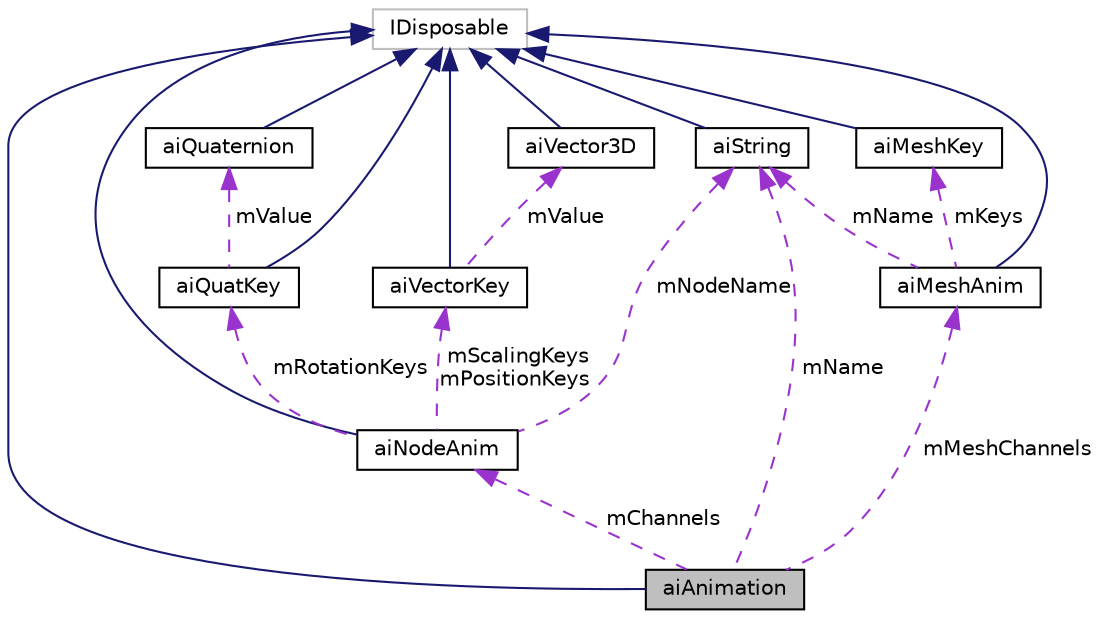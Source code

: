 digraph "aiAnimation"
{
  edge [fontname="Helvetica",fontsize="10",labelfontname="Helvetica",labelfontsize="10"];
  node [fontname="Helvetica",fontsize="10",shape=record];
  Node1 [label="aiAnimation",height=0.2,width=0.4,color="black", fillcolor="grey75", style="filled", fontcolor="black"];
  Node2 -> Node1 [dir="back",color="midnightblue",fontsize="10",style="solid",fontname="Helvetica"];
  Node2 [label="IDisposable",height=0.2,width=0.4,color="grey75", fillcolor="white", style="filled"];
  Node3 -> Node1 [dir="back",color="darkorchid3",fontsize="10",style="dashed",label=" mName" ,fontname="Helvetica"];
  Node3 [label="aiString",height=0.2,width=0.4,color="black", fillcolor="white", style="filled",URL="$structai_string.html"];
  Node2 -> Node3 [dir="back",color="midnightblue",fontsize="10",style="solid",fontname="Helvetica"];
  Node4 -> Node1 [dir="back",color="darkorchid3",fontsize="10",style="dashed",label=" mChannels" ,fontname="Helvetica"];
  Node4 [label="aiNodeAnim",height=0.2,width=0.4,color="black", fillcolor="white", style="filled",URL="$structai_node_anim.html"];
  Node2 -> Node4 [dir="back",color="midnightblue",fontsize="10",style="solid",fontname="Helvetica"];
  Node5 -> Node4 [dir="back",color="darkorchid3",fontsize="10",style="dashed",label=" mRotationKeys" ,fontname="Helvetica"];
  Node5 [label="aiQuatKey",height=0.2,width=0.4,color="black", fillcolor="white", style="filled",URL="$structai_quat_key.html"];
  Node2 -> Node5 [dir="back",color="midnightblue",fontsize="10",style="solid",fontname="Helvetica"];
  Node6 -> Node5 [dir="back",color="darkorchid3",fontsize="10",style="dashed",label=" mValue" ,fontname="Helvetica"];
  Node6 [label="aiQuaternion",height=0.2,width=0.4,color="black", fillcolor="white", style="filled",URL="$structai_quaternion.html"];
  Node2 -> Node6 [dir="back",color="midnightblue",fontsize="10",style="solid",fontname="Helvetica"];
  Node7 -> Node4 [dir="back",color="darkorchid3",fontsize="10",style="dashed",label=" mScalingKeys\nmPositionKeys" ,fontname="Helvetica"];
  Node7 [label="aiVectorKey",height=0.2,width=0.4,color="black", fillcolor="white", style="filled",URL="$structai_vector_key.html"];
  Node2 -> Node7 [dir="back",color="midnightblue",fontsize="10",style="solid",fontname="Helvetica"];
  Node8 -> Node7 [dir="back",color="darkorchid3",fontsize="10",style="dashed",label=" mValue" ,fontname="Helvetica"];
  Node8 [label="aiVector3D",height=0.2,width=0.4,color="black", fillcolor="white", style="filled",URL="$structai_vector3_d.html"];
  Node2 -> Node8 [dir="back",color="midnightblue",fontsize="10",style="solid",fontname="Helvetica"];
  Node3 -> Node4 [dir="back",color="darkorchid3",fontsize="10",style="dashed",label=" mNodeName" ,fontname="Helvetica"];
  Node9 -> Node1 [dir="back",color="darkorchid3",fontsize="10",style="dashed",label=" mMeshChannels" ,fontname="Helvetica"];
  Node9 [label="aiMeshAnim",height=0.2,width=0.4,color="black", fillcolor="white", style="filled",URL="$structai_mesh_anim.html"];
  Node2 -> Node9 [dir="back",color="midnightblue",fontsize="10",style="solid",fontname="Helvetica"];
  Node10 -> Node9 [dir="back",color="darkorchid3",fontsize="10",style="dashed",label=" mKeys" ,fontname="Helvetica"];
  Node10 [label="aiMeshKey",height=0.2,width=0.4,color="black", fillcolor="white", style="filled",URL="$structai_mesh_key.html"];
  Node2 -> Node10 [dir="back",color="midnightblue",fontsize="10",style="solid",fontname="Helvetica"];
  Node3 -> Node9 [dir="back",color="darkorchid3",fontsize="10",style="dashed",label=" mName" ,fontname="Helvetica"];
}
